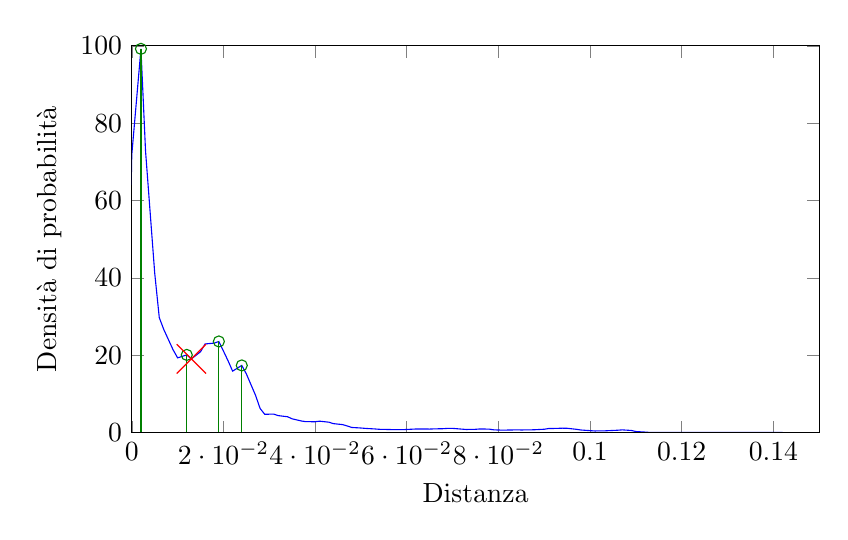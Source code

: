 % This file was created by matlab2tikz v0.5.0 (commit c3a2373f81add1afde0b9f5ffc7f37e4e5aad1f5) running on MATLAB 8.3.
%Copyright (c) 2008--2014, Nico Schlömer <nico.schloemer@gmail.com>
%All rights reserved.
%Minimal pgfplots version: 1.3
%
%The latest updates can be retrieved from
%  http://www.mathworks.com/matlabcentral/fileexchange/22022-matlab2tikz
%where you can also make suggestions and rate matlab2tikz.
%
\begin{tikzpicture}

\begin{axis}[%
width=0.72\linewidth,
height=0.405\linewidth,
at={(0,0)},
scale only axis,
xlabel={Distanza},
xmin=0,
xmax=0.15,
ylabel={Densità di probabilità},
ymin=0,
ymax=100
]
\addplot [color=blue,solid,forget plot]
  table[row sep=crcr]{%
-0.003	0.223\\
-0.001	11.582\\
0.0	71.83\\
0.002	99.211\\
0.003	72.814\\
0.005	41.246\\
0.006	29.691\\
0.007	26.581\\
0.009	21.412\\
0.01	19.299\\
0.012	20.064\\
0.013	19.032\\
0.015	20.879\\
0.016	22.901\\
0.018	23.113\\
0.019	23.538\\
0.021	18.566\\
0.022	15.867\\
0.024	17.344\\
0.025	15.154\\
0.027	9.627\\
0.028	6.209\\
0.029	4.726\\
0.031	4.733\\
0.032	4.354\\
0.034	4.069\\
0.035	3.531\\
0.037	2.973\\
0.038	2.797\\
0.04	2.784\\
0.041	2.925\\
0.043	2.664\\
0.044	2.288\\
0.046	2.039\\
0.047	1.684\\
0.048	1.3\\
0.05	1.157\\
0.051	1.057\\
0.053	0.918\\
0.054	0.824\\
0.056	0.774\\
0.057	0.741\\
0.059	0.723\\
0.06	0.784\\
0.062	0.899\\
0.063	0.912\\
0.065	0.884\\
0.066	0.932\\
0.068	0.982\\
0.069	1.073\\
0.07	1.064\\
0.072	0.868\\
0.073	0.779\\
0.075	0.823\\
0.076	0.915\\
0.078	0.868\\
0.079	0.679\\
0.081	0.601\\
0.082	0.632\\
0.084	0.674\\
0.085	0.651\\
0.087	0.677\\
0.088	0.716\\
0.09	0.84\\
0.091	1.028\\
0.092	1.038\\
0.094	1.111\\
0.095	1.089\\
0.097	0.825\\
0.098	0.642\\
0.1	0.475\\
0.101	0.396\\
0.103	0.408\\
0.104	0.474\\
0.106	0.579\\
0.107	0.675\\
0.109	0.524\\
0.11	0.248\\
0.112	0.102\\
0.113	0.019\\
0.114	0.003\\
0.116	0.001\\
0.117	1.108e-05\\
0.119	1.353e-108\\
0.12	3.599e-94\\
0.122	8.298e-81\\
0.123	1.658e-68\\
0.125	2.872e-57\\
0.126	4.313e-47\\
0.128	5.613e-38\\
0.129	6.331e-30\\
0.131	6.191e-23\\
0.132	5.247e-17\\
0.134	3.855e-12\\
0.135	2.455e-08\\
0.136	1.355e-05\\
0.138	0.001\\
0.139	0.003\\
0.141	0.001\\
0.142	3.011e-05\\
};
\addplot[ycomb,color=black!50!green,solid,mark=o,mark options={solid}] plot table[row sep=crcr] {%
0.002	99.211\\
0.012	20.064\\
0.019	23.538\\
0.024	17.344\\
};
\addplot [color=black,solid,forget plot]
  table[row sep=crcr]{%
-0.02	0\\
0.16	0\\
};
\addplot [color=red,mark size=7.5pt,only marks,mark=x,mark options={solid},forget plot]
  table[row sep=crcr]{%
0.013	19.032\\
};
\end{axis}
\end{tikzpicture}%
